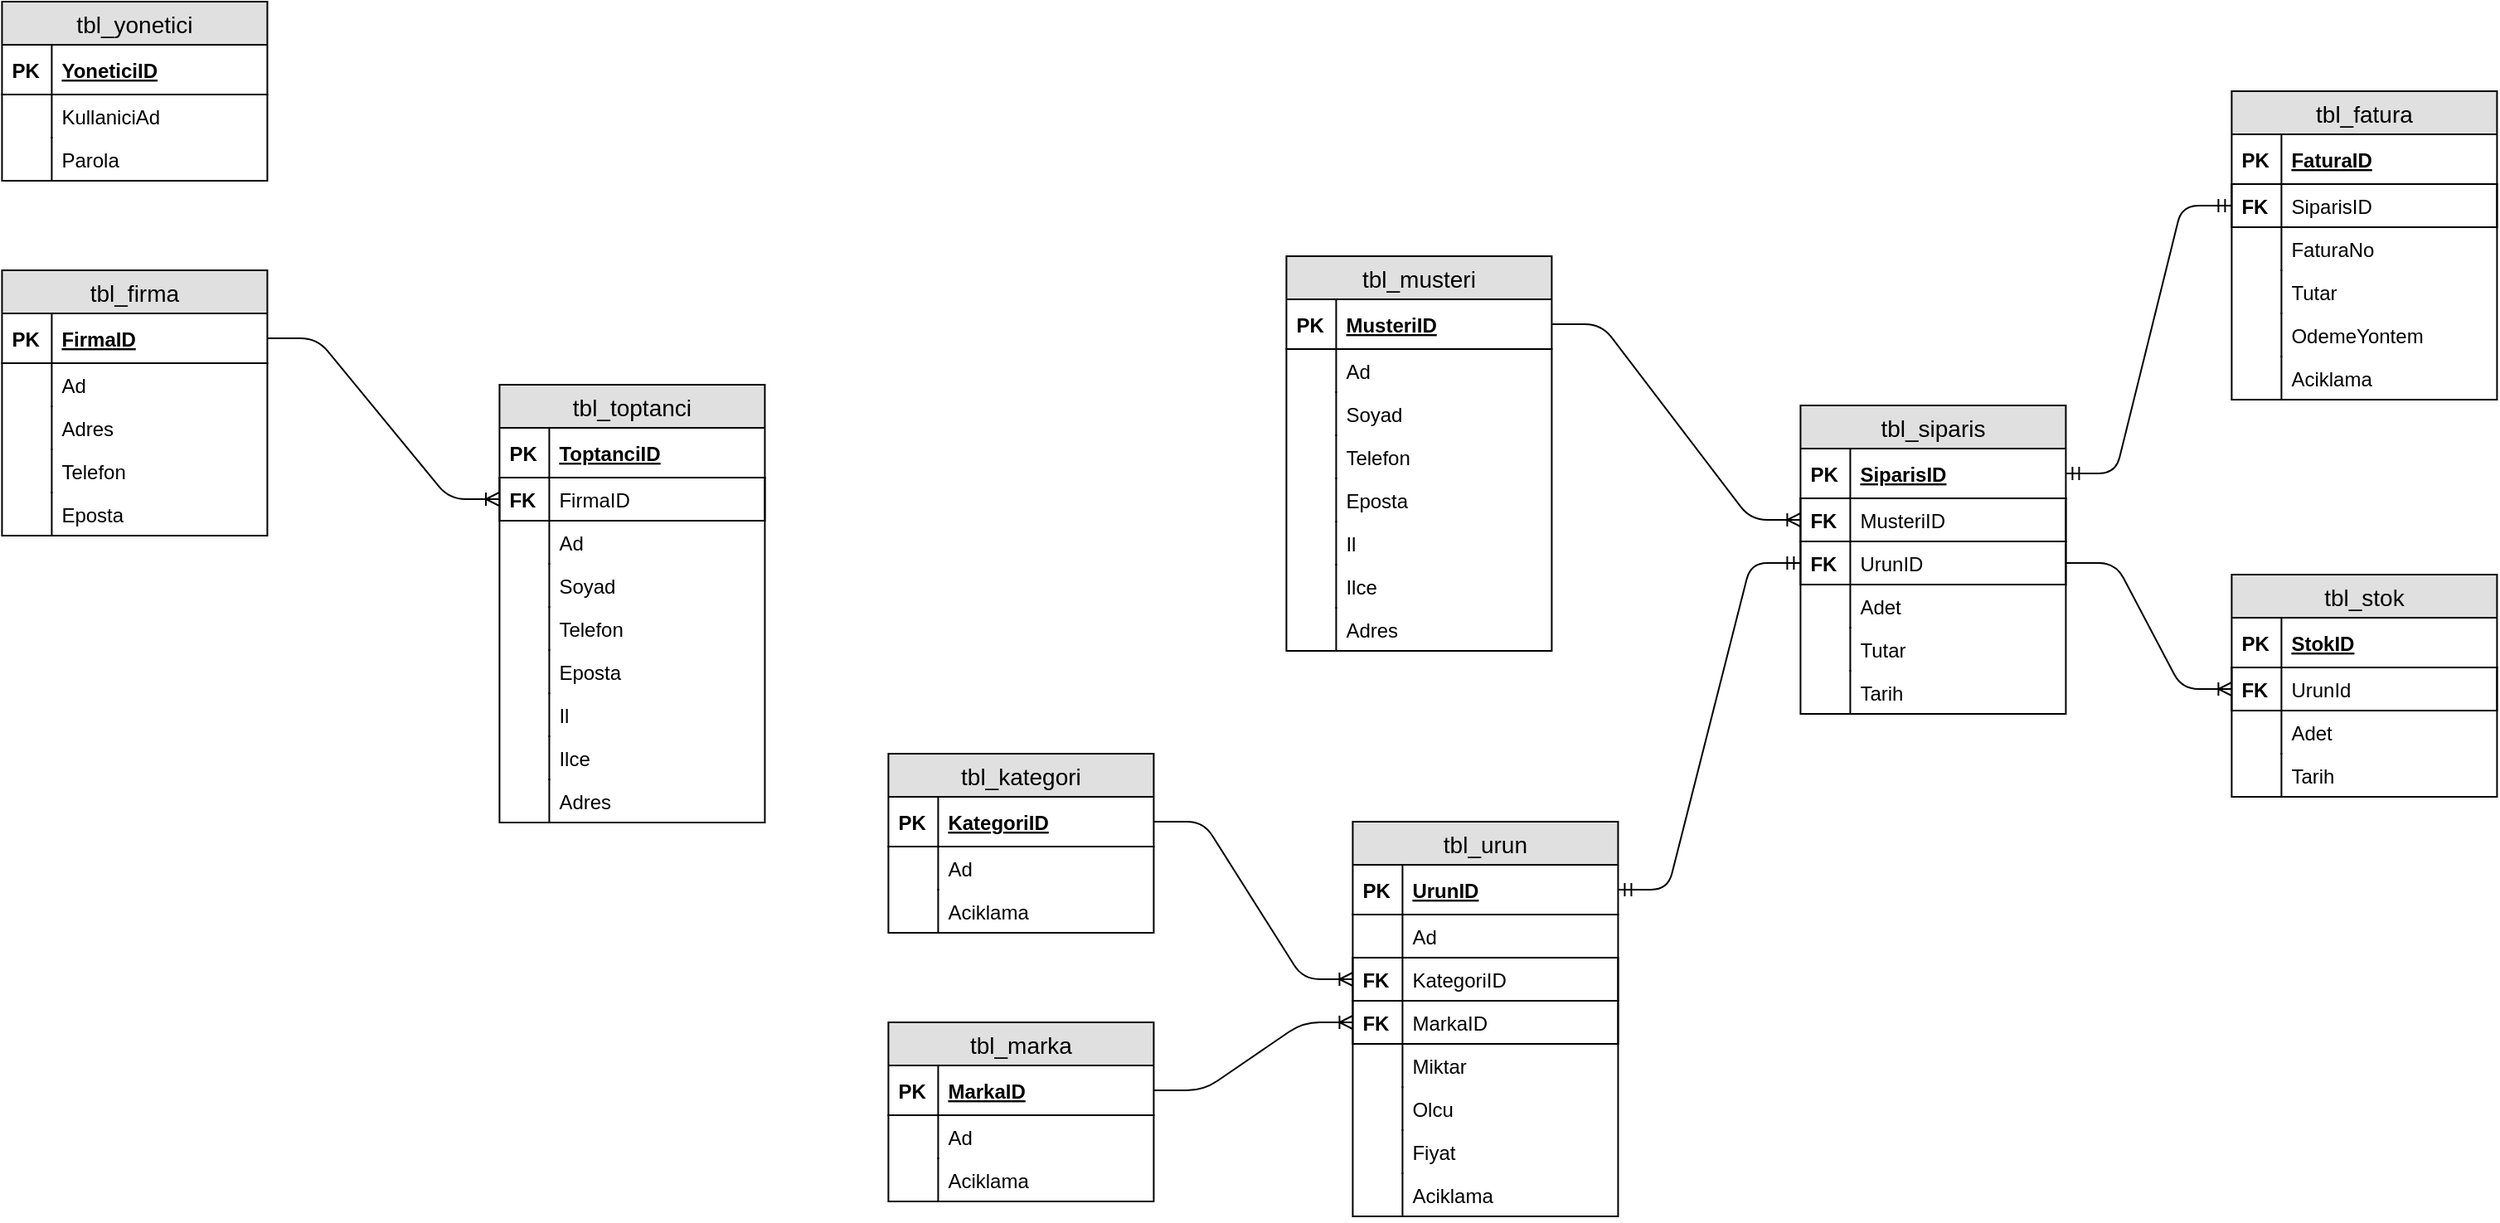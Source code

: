 <mxfile pages="1" version="11.2.4" type="device"><diagram id="yjNetifqZTutCiWHrLlU" name="Page-1"><mxGraphModel dx="2031" dy="1941" grid="1" gridSize="10" guides="1" tooltips="1" connect="1" arrows="1" fold="1" page="1" pageScale="1" pageWidth="1600" pageHeight="900" math="0" shadow="0"><root><mxCell id="0"/><mxCell id="1" parent="0"/><mxCell id="q4NAZvKErTZX6pscVXMX-1" value="tbl_yonetici" style="swimlane;fontStyle=0;childLayout=stackLayout;horizontal=1;startSize=26;fillColor=#e0e0e0;horizontalStack=0;resizeParent=1;resizeParentMax=0;resizeLast=0;collapsible=1;marginBottom=0;swimlaneFillColor=#ffffff;align=center;fontSize=14;" parent="1" vertex="1"><mxGeometry x="40.21" y="-874" width="160" height="108" as="geometry"/></mxCell><mxCell id="q4NAZvKErTZX6pscVXMX-2" value="YoneticiID" style="shape=partialRectangle;top=0;left=0;right=0;bottom=1;align=left;verticalAlign=middle;fillColor=none;spacingLeft=34;spacingRight=4;overflow=hidden;rotatable=0;points=[[0,0.5],[1,0.5]];portConstraint=eastwest;dropTarget=0;fontStyle=5;fontSize=12;" parent="q4NAZvKErTZX6pscVXMX-1" vertex="1"><mxGeometry y="26" width="160" height="30" as="geometry"/></mxCell><mxCell id="q4NAZvKErTZX6pscVXMX-3" value="PK" style="shape=partialRectangle;top=0;left=0;bottom=0;fillColor=none;align=left;verticalAlign=middle;spacingLeft=4;spacingRight=4;overflow=hidden;rotatable=0;points=[];portConstraint=eastwest;part=1;fontSize=12;fontStyle=1" parent="q4NAZvKErTZX6pscVXMX-2" vertex="1" connectable="0"><mxGeometry width="30" height="30" as="geometry"/></mxCell><mxCell id="q4NAZvKErTZX6pscVXMX-6" value="KullaniciAd" style="shape=partialRectangle;top=0;left=0;right=0;bottom=0;align=left;verticalAlign=top;fillColor=none;spacingLeft=34;spacingRight=4;overflow=hidden;rotatable=0;points=[[0,0.5],[1,0.5]];portConstraint=eastwest;dropTarget=0;fontSize=12;" parent="q4NAZvKErTZX6pscVXMX-1" vertex="1"><mxGeometry y="56" width="160" height="26" as="geometry"/></mxCell><mxCell id="q4NAZvKErTZX6pscVXMX-7" value="" style="shape=partialRectangle;top=0;left=0;bottom=0;fillColor=none;align=left;verticalAlign=top;spacingLeft=4;spacingRight=4;overflow=hidden;rotatable=0;points=[];portConstraint=eastwest;part=1;fontSize=12;" parent="q4NAZvKErTZX6pscVXMX-6" vertex="1" connectable="0"><mxGeometry width="30" height="26" as="geometry"/></mxCell><mxCell id="q4NAZvKErTZX6pscVXMX-116" value="Parola" style="shape=partialRectangle;top=0;left=0;right=0;bottom=0;align=left;verticalAlign=top;fillColor=none;spacingLeft=34;spacingRight=4;overflow=hidden;rotatable=0;points=[[0,0.5],[1,0.5]];portConstraint=eastwest;dropTarget=0;fontSize=12;" parent="q4NAZvKErTZX6pscVXMX-1" vertex="1"><mxGeometry y="82" width="160" height="26" as="geometry"/></mxCell><mxCell id="q4NAZvKErTZX6pscVXMX-117" value="" style="shape=partialRectangle;top=0;left=0;bottom=0;fillColor=none;align=left;verticalAlign=top;spacingLeft=4;spacingRight=4;overflow=hidden;rotatable=0;points=[];portConstraint=eastwest;part=1;fontSize=12;" parent="q4NAZvKErTZX6pscVXMX-116" vertex="1" connectable="0"><mxGeometry width="30" height="26" as="geometry"/></mxCell><mxCell id="q4NAZvKErTZX6pscVXMX-25" value="tbl_fatura" style="swimlane;fontStyle=0;childLayout=stackLayout;horizontal=1;startSize=26;fillColor=#e0e0e0;horizontalStack=0;resizeParent=1;resizeParentMax=0;resizeLast=0;collapsible=1;marginBottom=0;swimlaneFillColor=#ffffff;align=center;fontSize=14;" parent="1" vertex="1"><mxGeometry x="1384.71" y="-820" width="160" height="186" as="geometry"/></mxCell><mxCell id="q4NAZvKErTZX6pscVXMX-26" value="FaturaID" style="shape=partialRectangle;top=0;left=0;right=0;bottom=1;align=left;verticalAlign=middle;fillColor=none;spacingLeft=34;spacingRight=4;overflow=hidden;rotatable=0;points=[[0,0.5],[1,0.5]];portConstraint=eastwest;dropTarget=0;fontStyle=5;fontSize=12;" parent="q4NAZvKErTZX6pscVXMX-25" vertex="1"><mxGeometry y="26" width="160" height="30" as="geometry"/></mxCell><mxCell id="q4NAZvKErTZX6pscVXMX-27" value="PK" style="shape=partialRectangle;top=0;left=0;bottom=0;fillColor=none;align=left;verticalAlign=middle;spacingLeft=4;spacingRight=4;overflow=hidden;rotatable=0;points=[];portConstraint=eastwest;part=1;fontSize=12;fontStyle=1" parent="q4NAZvKErTZX6pscVXMX-26" vertex="1" connectable="0"><mxGeometry width="30" height="30" as="geometry"/></mxCell><mxCell id="q4NAZvKErTZX6pscVXMX-121" value="SiparisID" style="shape=partialRectangle;top=1;left=1;right=1;bottom=1;align=left;verticalAlign=top;fillColor=none;spacingLeft=34;spacingRight=4;overflow=hidden;rotatable=0;points=[[0,0.5],[1,0.5]];portConstraint=eastwest;dropTarget=0;fontSize=12;" parent="q4NAZvKErTZX6pscVXMX-25" vertex="1"><mxGeometry y="56" width="160" height="26" as="geometry"/></mxCell><mxCell id="q4NAZvKErTZX6pscVXMX-122" value="FK" style="shape=partialRectangle;top=0;left=0;bottom=0;fillColor=none;align=left;verticalAlign=top;spacingLeft=4;spacingRight=4;overflow=hidden;rotatable=0;points=[];portConstraint=eastwest;part=1;fontSize=12;fontStyle=1" parent="q4NAZvKErTZX6pscVXMX-121" vertex="1" connectable="0"><mxGeometry width="30" height="26" as="geometry"/></mxCell><mxCell id="q4NAZvKErTZX6pscVXMX-233" value="FaturaNo" style="shape=partialRectangle;top=0;left=0;right=0;bottom=0;align=left;verticalAlign=top;fillColor=none;spacingLeft=34;spacingRight=4;overflow=hidden;rotatable=0;points=[[0,0.5],[1,0.5]];portConstraint=eastwest;dropTarget=0;fontSize=12;" parent="q4NAZvKErTZX6pscVXMX-25" vertex="1"><mxGeometry y="82" width="160" height="26" as="geometry"/></mxCell><mxCell id="q4NAZvKErTZX6pscVXMX-234" value="" style="shape=partialRectangle;top=0;left=0;bottom=0;fillColor=none;align=left;verticalAlign=top;spacingLeft=4;spacingRight=4;overflow=hidden;rotatable=0;points=[];portConstraint=eastwest;part=1;fontSize=12;" parent="q4NAZvKErTZX6pscVXMX-233" vertex="1" connectable="0"><mxGeometry width="30" height="26" as="geometry"/></mxCell><mxCell id="q4NAZvKErTZX6pscVXMX-123" value="Tutar" style="shape=partialRectangle;top=0;left=0;right=0;bottom=0;align=left;verticalAlign=top;fillColor=none;spacingLeft=34;spacingRight=4;overflow=hidden;rotatable=0;points=[[0,0.5],[1,0.5]];portConstraint=eastwest;dropTarget=0;fontSize=12;" parent="q4NAZvKErTZX6pscVXMX-25" vertex="1"><mxGeometry y="108" width="160" height="26" as="geometry"/></mxCell><mxCell id="q4NAZvKErTZX6pscVXMX-124" value="" style="shape=partialRectangle;top=0;left=0;bottom=0;fillColor=none;align=left;verticalAlign=top;spacingLeft=4;spacingRight=4;overflow=hidden;rotatable=0;points=[];portConstraint=eastwest;part=1;fontSize=12;" parent="q4NAZvKErTZX6pscVXMX-123" vertex="1" connectable="0"><mxGeometry width="30" height="26" as="geometry"/></mxCell><mxCell id="q4NAZvKErTZX6pscVXMX-125" value="OdemeYontem" style="shape=partialRectangle;top=0;left=0;right=0;bottom=0;align=left;verticalAlign=top;fillColor=none;spacingLeft=34;spacingRight=4;overflow=hidden;rotatable=0;points=[[0,0.5],[1,0.5]];portConstraint=eastwest;dropTarget=0;fontSize=12;" parent="q4NAZvKErTZX6pscVXMX-25" vertex="1"><mxGeometry y="134" width="160" height="26" as="geometry"/></mxCell><mxCell id="q4NAZvKErTZX6pscVXMX-126" value="" style="shape=partialRectangle;top=0;left=0;bottom=0;fillColor=none;align=left;verticalAlign=top;spacingLeft=4;spacingRight=4;overflow=hidden;rotatable=0;points=[];portConstraint=eastwest;part=1;fontSize=12;" parent="q4NAZvKErTZX6pscVXMX-125" vertex="1" connectable="0"><mxGeometry width="30" height="26" as="geometry"/></mxCell><mxCell id="q4NAZvKErTZX6pscVXMX-235" value="Aciklama" style="shape=partialRectangle;top=0;left=0;right=0;bottom=0;align=left;verticalAlign=top;fillColor=none;spacingLeft=34;spacingRight=4;overflow=hidden;rotatable=0;points=[[0,0.5],[1,0.5]];portConstraint=eastwest;dropTarget=0;fontSize=12;" parent="q4NAZvKErTZX6pscVXMX-25" vertex="1"><mxGeometry y="160" width="160" height="26" as="geometry"/></mxCell><mxCell id="q4NAZvKErTZX6pscVXMX-236" value="" style="shape=partialRectangle;top=0;left=0;bottom=0;fillColor=none;align=left;verticalAlign=top;spacingLeft=4;spacingRight=4;overflow=hidden;rotatable=0;points=[];portConstraint=eastwest;part=1;fontSize=12;" parent="q4NAZvKErTZX6pscVXMX-235" vertex="1" connectable="0"><mxGeometry width="30" height="26" as="geometry"/></mxCell><mxCell id="q4NAZvKErTZX6pscVXMX-38" value="tbl_toptanci" style="swimlane;fontStyle=0;childLayout=stackLayout;horizontal=1;startSize=26;fillColor=#e0e0e0;horizontalStack=0;resizeParent=1;resizeParentMax=0;resizeLast=0;collapsible=1;marginBottom=0;swimlaneFillColor=#ffffff;align=center;fontSize=14;" parent="1" vertex="1"><mxGeometry x="340.21" y="-643" width="160" height="264" as="geometry"/></mxCell><mxCell id="q4NAZvKErTZX6pscVXMX-39" value="ToptanciID" style="shape=partialRectangle;top=0;left=0;right=0;bottom=1;align=left;verticalAlign=middle;fillColor=none;spacingLeft=34;spacingRight=4;overflow=hidden;rotatable=0;points=[[0,0.5],[1,0.5]];portConstraint=eastwest;dropTarget=0;fontStyle=5;fontSize=12;" parent="q4NAZvKErTZX6pscVXMX-38" vertex="1"><mxGeometry y="26" width="160" height="30" as="geometry"/></mxCell><mxCell id="q4NAZvKErTZX6pscVXMX-40" value="PK" style="shape=partialRectangle;top=0;left=0;bottom=0;fillColor=none;align=left;verticalAlign=middle;spacingLeft=4;spacingRight=4;overflow=hidden;rotatable=0;points=[];portConstraint=eastwest;part=1;fontSize=12;fontStyle=1" parent="q4NAZvKErTZX6pscVXMX-39" vertex="1" connectable="0"><mxGeometry width="30" height="30" as="geometry"/></mxCell><mxCell id="Jx4AXymANdMl29r98Zfy-1" value="FirmaID" style="shape=partialRectangle;top=1;left=1;right=1;bottom=1;align=left;verticalAlign=top;fillColor=none;spacingLeft=34;spacingRight=4;overflow=hidden;rotatable=0;points=[[0,0.5],[1,0.5]];portConstraint=eastwest;dropTarget=0;fontSize=12;" vertex="1" parent="q4NAZvKErTZX6pscVXMX-38"><mxGeometry y="56" width="160" height="26" as="geometry"/></mxCell><mxCell id="Jx4AXymANdMl29r98Zfy-2" value="FK" style="shape=partialRectangle;top=0;left=0;bottom=0;fillColor=none;align=left;verticalAlign=top;spacingLeft=4;spacingRight=4;overflow=hidden;rotatable=0;points=[];portConstraint=eastwest;part=1;fontSize=12;fontStyle=1" vertex="1" connectable="0" parent="Jx4AXymANdMl29r98Zfy-1"><mxGeometry width="30" height="26" as="geometry"/></mxCell><mxCell id="q4NAZvKErTZX6pscVXMX-41" value="Ad" style="shape=partialRectangle;top=0;left=0;right=0;bottom=0;align=left;verticalAlign=top;fillColor=none;spacingLeft=34;spacingRight=4;overflow=hidden;rotatable=0;points=[[0,0.5],[1,0.5]];portConstraint=eastwest;dropTarget=0;fontSize=12;" parent="q4NAZvKErTZX6pscVXMX-38" vertex="1"><mxGeometry y="82" width="160" height="26" as="geometry"/></mxCell><mxCell id="q4NAZvKErTZX6pscVXMX-42" value="" style="shape=partialRectangle;top=0;left=0;bottom=0;fillColor=none;align=left;verticalAlign=top;spacingLeft=4;spacingRight=4;overflow=hidden;rotatable=0;points=[];portConstraint=eastwest;part=1;fontSize=12;" parent="q4NAZvKErTZX6pscVXMX-41" vertex="1" connectable="0"><mxGeometry width="30" height="26" as="geometry"/></mxCell><mxCell id="q4NAZvKErTZX6pscVXMX-189" value="Soyad" style="shape=partialRectangle;top=0;left=0;right=0;bottom=0;align=left;verticalAlign=top;fillColor=none;spacingLeft=34;spacingRight=4;overflow=hidden;rotatable=0;points=[[0,0.5],[1,0.5]];portConstraint=eastwest;dropTarget=0;fontSize=12;" parent="q4NAZvKErTZX6pscVXMX-38" vertex="1"><mxGeometry y="108" width="160" height="26" as="geometry"/></mxCell><mxCell id="q4NAZvKErTZX6pscVXMX-190" value="" style="shape=partialRectangle;top=0;left=0;bottom=0;fillColor=none;align=left;verticalAlign=top;spacingLeft=4;spacingRight=4;overflow=hidden;rotatable=0;points=[];portConstraint=eastwest;part=1;fontSize=12;" parent="q4NAZvKErTZX6pscVXMX-189" vertex="1" connectable="0"><mxGeometry width="30" height="26" as="geometry"/></mxCell><mxCell id="q4NAZvKErTZX6pscVXMX-209" value="Telefon" style="shape=partialRectangle;top=0;left=0;right=0;bottom=0;align=left;verticalAlign=top;fillColor=none;spacingLeft=34;spacingRight=4;overflow=hidden;rotatable=0;points=[[0,0.5],[1,0.5]];portConstraint=eastwest;dropTarget=0;fontSize=12;" parent="q4NAZvKErTZX6pscVXMX-38" vertex="1"><mxGeometry y="134" width="160" height="26" as="geometry"/></mxCell><mxCell id="q4NAZvKErTZX6pscVXMX-210" value="" style="shape=partialRectangle;top=0;left=0;bottom=0;fillColor=none;align=left;verticalAlign=top;spacingLeft=4;spacingRight=4;overflow=hidden;rotatable=0;points=[];portConstraint=eastwest;part=1;fontSize=12;" parent="q4NAZvKErTZX6pscVXMX-209" vertex="1" connectable="0"><mxGeometry width="30" height="26" as="geometry"/></mxCell><mxCell id="q4NAZvKErTZX6pscVXMX-211" value="Eposta" style="shape=partialRectangle;top=0;left=0;right=0;bottom=0;align=left;verticalAlign=top;fillColor=none;spacingLeft=34;spacingRight=4;overflow=hidden;rotatable=0;points=[[0,0.5],[1,0.5]];portConstraint=eastwest;dropTarget=0;fontSize=12;" parent="q4NAZvKErTZX6pscVXMX-38" vertex="1"><mxGeometry y="160" width="160" height="26" as="geometry"/></mxCell><mxCell id="q4NAZvKErTZX6pscVXMX-212" value="" style="shape=partialRectangle;top=0;left=0;bottom=0;fillColor=none;align=left;verticalAlign=top;spacingLeft=4;spacingRight=4;overflow=hidden;rotatable=0;points=[];portConstraint=eastwest;part=1;fontSize=12;" parent="q4NAZvKErTZX6pscVXMX-211" vertex="1" connectable="0"><mxGeometry width="30" height="26" as="geometry"/></mxCell><mxCell id="q4NAZvKErTZX6pscVXMX-213" value="Il" style="shape=partialRectangle;top=0;left=0;right=0;bottom=0;align=left;verticalAlign=top;fillColor=none;spacingLeft=34;spacingRight=4;overflow=hidden;rotatable=0;points=[[0,0.5],[1,0.5]];portConstraint=eastwest;dropTarget=0;fontSize=12;" parent="q4NAZvKErTZX6pscVXMX-38" vertex="1"><mxGeometry y="186" width="160" height="26" as="geometry"/></mxCell><mxCell id="q4NAZvKErTZX6pscVXMX-214" value="" style="shape=partialRectangle;top=0;left=0;bottom=0;fillColor=none;align=left;verticalAlign=top;spacingLeft=4;spacingRight=4;overflow=hidden;rotatable=0;points=[];portConstraint=eastwest;part=1;fontSize=12;" parent="q4NAZvKErTZX6pscVXMX-213" vertex="1" connectable="0"><mxGeometry width="30" height="26" as="geometry"/></mxCell><mxCell id="q4NAZvKErTZX6pscVXMX-215" value="Ilce" style="shape=partialRectangle;top=0;left=0;right=0;bottom=0;align=left;verticalAlign=top;fillColor=none;spacingLeft=34;spacingRight=4;overflow=hidden;rotatable=0;points=[[0,0.5],[1,0.5]];portConstraint=eastwest;dropTarget=0;fontSize=12;" parent="q4NAZvKErTZX6pscVXMX-38" vertex="1"><mxGeometry y="212" width="160" height="26" as="geometry"/></mxCell><mxCell id="q4NAZvKErTZX6pscVXMX-216" value="" style="shape=partialRectangle;top=0;left=0;bottom=0;fillColor=none;align=left;verticalAlign=top;spacingLeft=4;spacingRight=4;overflow=hidden;rotatable=0;points=[];portConstraint=eastwest;part=1;fontSize=12;" parent="q4NAZvKErTZX6pscVXMX-215" vertex="1" connectable="0"><mxGeometry width="30" height="26" as="geometry"/></mxCell><mxCell id="q4NAZvKErTZX6pscVXMX-217" value="Adres" style="shape=partialRectangle;top=0;left=0;right=0;bottom=0;align=left;verticalAlign=top;fillColor=none;spacingLeft=34;spacingRight=4;overflow=hidden;rotatable=0;points=[[0,0.5],[1,0.5]];portConstraint=eastwest;dropTarget=0;fontSize=12;" parent="q4NAZvKErTZX6pscVXMX-38" vertex="1"><mxGeometry y="238" width="160" height="26" as="geometry"/></mxCell><mxCell id="q4NAZvKErTZX6pscVXMX-218" value="" style="shape=partialRectangle;top=0;left=0;bottom=0;fillColor=none;align=left;verticalAlign=top;spacingLeft=4;spacingRight=4;overflow=hidden;rotatable=0;points=[];portConstraint=eastwest;part=1;fontSize=12;" parent="q4NAZvKErTZX6pscVXMX-217" vertex="1" connectable="0"><mxGeometry width="30" height="26" as="geometry"/></mxCell><mxCell id="q4NAZvKErTZX6pscVXMX-51" value="tbl_firma" style="swimlane;fontStyle=0;childLayout=stackLayout;horizontal=1;startSize=26;fillColor=#e0e0e0;horizontalStack=0;resizeParent=1;resizeParentMax=0;resizeLast=0;collapsible=1;marginBottom=0;swimlaneFillColor=#ffffff;align=center;fontSize=14;" parent="1" vertex="1"><mxGeometry x="40.21" y="-712" width="160" height="160" as="geometry"/></mxCell><mxCell id="q4NAZvKErTZX6pscVXMX-52" value="FirmaID" style="shape=partialRectangle;top=0;left=0;right=0;bottom=1;align=left;verticalAlign=middle;fillColor=none;spacingLeft=34;spacingRight=4;overflow=hidden;rotatable=0;points=[[0,0.5],[1,0.5]];portConstraint=eastwest;dropTarget=0;fontStyle=5;fontSize=12;" parent="q4NAZvKErTZX6pscVXMX-51" vertex="1"><mxGeometry y="26" width="160" height="30" as="geometry"/></mxCell><mxCell id="q4NAZvKErTZX6pscVXMX-53" value="PK" style="shape=partialRectangle;top=0;left=0;bottom=0;fillColor=none;align=left;verticalAlign=middle;spacingLeft=4;spacingRight=4;overflow=hidden;rotatable=0;points=[];portConstraint=eastwest;part=1;fontSize=12;fontStyle=1" parent="q4NAZvKErTZX6pscVXMX-52" vertex="1" connectable="0"><mxGeometry width="30" height="30" as="geometry"/></mxCell><mxCell id="q4NAZvKErTZX6pscVXMX-54" value="Ad" style="shape=partialRectangle;top=0;left=0;right=0;bottom=0;align=left;verticalAlign=top;fillColor=none;spacingLeft=34;spacingRight=4;overflow=hidden;rotatable=0;points=[[0,0.5],[1,0.5]];portConstraint=eastwest;dropTarget=0;fontSize=12;" parent="q4NAZvKErTZX6pscVXMX-51" vertex="1"><mxGeometry y="56" width="160" height="26" as="geometry"/></mxCell><mxCell id="q4NAZvKErTZX6pscVXMX-55" value="" style="shape=partialRectangle;top=0;left=0;bottom=0;fillColor=none;align=left;verticalAlign=top;spacingLeft=4;spacingRight=4;overflow=hidden;rotatable=0;points=[];portConstraint=eastwest;part=1;fontSize=12;" parent="q4NAZvKErTZX6pscVXMX-54" vertex="1" connectable="0"><mxGeometry width="30" height="26" as="geometry"/></mxCell><mxCell id="q4NAZvKErTZX6pscVXMX-89" value="Adres" style="shape=partialRectangle;top=0;left=0;right=0;bottom=0;align=left;verticalAlign=top;fillColor=none;spacingLeft=34;spacingRight=4;overflow=hidden;rotatable=0;points=[[0,0.5],[1,0.5]];portConstraint=eastwest;dropTarget=0;fontSize=12;" parent="q4NAZvKErTZX6pscVXMX-51" vertex="1"><mxGeometry y="82" width="160" height="26" as="geometry"/></mxCell><mxCell id="q4NAZvKErTZX6pscVXMX-90" value="" style="shape=partialRectangle;top=0;left=0;bottom=0;fillColor=none;align=left;verticalAlign=top;spacingLeft=4;spacingRight=4;overflow=hidden;rotatable=0;points=[];portConstraint=eastwest;part=1;fontSize=12;" parent="q4NAZvKErTZX6pscVXMX-89" vertex="1" connectable="0"><mxGeometry width="30" height="26" as="geometry"/></mxCell><mxCell id="q4NAZvKErTZX6pscVXMX-91" value="Telefon" style="shape=partialRectangle;top=0;left=0;right=0;bottom=0;align=left;verticalAlign=top;fillColor=none;spacingLeft=34;spacingRight=4;overflow=hidden;rotatable=0;points=[[0,0.5],[1,0.5]];portConstraint=eastwest;dropTarget=0;fontSize=12;" parent="q4NAZvKErTZX6pscVXMX-51" vertex="1"><mxGeometry y="108" width="160" height="26" as="geometry"/></mxCell><mxCell id="q4NAZvKErTZX6pscVXMX-92" value="" style="shape=partialRectangle;top=0;left=0;bottom=0;fillColor=none;align=left;verticalAlign=top;spacingLeft=4;spacingRight=4;overflow=hidden;rotatable=0;points=[];portConstraint=eastwest;part=1;fontSize=12;" parent="q4NAZvKErTZX6pscVXMX-91" vertex="1" connectable="0"><mxGeometry width="30" height="26" as="geometry"/></mxCell><mxCell id="q4NAZvKErTZX6pscVXMX-93" value="Eposta" style="shape=partialRectangle;top=0;left=0;right=0;bottom=0;align=left;verticalAlign=top;fillColor=none;spacingLeft=34;spacingRight=4;overflow=hidden;rotatable=0;points=[[0,0.5],[1,0.5]];portConstraint=eastwest;dropTarget=0;fontSize=12;" parent="q4NAZvKErTZX6pscVXMX-51" vertex="1"><mxGeometry y="134" width="160" height="26" as="geometry"/></mxCell><mxCell id="q4NAZvKErTZX6pscVXMX-94" value="" style="shape=partialRectangle;top=0;left=0;bottom=0;fillColor=none;align=left;verticalAlign=top;spacingLeft=4;spacingRight=4;overflow=hidden;rotatable=0;points=[];portConstraint=eastwest;part=1;fontSize=12;" parent="q4NAZvKErTZX6pscVXMX-93" vertex="1" connectable="0"><mxGeometry width="30" height="26" as="geometry"/></mxCell><mxCell id="q4NAZvKErTZX6pscVXMX-64" value="tbl_siparis" style="swimlane;fontStyle=0;childLayout=stackLayout;horizontal=1;startSize=26;fillColor=#e0e0e0;horizontalStack=0;resizeParent=1;resizeParentMax=0;resizeLast=0;collapsible=1;marginBottom=0;swimlaneFillColor=#ffffff;align=center;fontSize=14;" parent="1" vertex="1"><mxGeometry x="1124.71" y="-630.5" width="160" height="186" as="geometry"/></mxCell><mxCell id="q4NAZvKErTZX6pscVXMX-65" value="SiparisID" style="shape=partialRectangle;top=0;left=0;right=0;bottom=1;align=left;verticalAlign=middle;fillColor=none;spacingLeft=34;spacingRight=4;overflow=hidden;rotatable=0;points=[[0,0.5],[1,0.5]];portConstraint=eastwest;dropTarget=0;fontStyle=5;fontSize=12;" parent="q4NAZvKErTZX6pscVXMX-64" vertex="1"><mxGeometry y="26" width="160" height="30" as="geometry"/></mxCell><mxCell id="q4NAZvKErTZX6pscVXMX-66" value="PK" style="shape=partialRectangle;top=0;left=0;bottom=0;fillColor=none;align=left;verticalAlign=middle;spacingLeft=4;spacingRight=4;overflow=hidden;rotatable=0;points=[];portConstraint=eastwest;part=1;fontSize=12;fontStyle=1" parent="q4NAZvKErTZX6pscVXMX-65" vertex="1" connectable="0"><mxGeometry width="30" height="30" as="geometry"/></mxCell><mxCell id="q4NAZvKErTZX6pscVXMX-67" value="MusteriID" style="shape=partialRectangle;top=1;left=1;right=1;bottom=1;align=left;verticalAlign=top;fillColor=none;spacingLeft=34;spacingRight=4;overflow=hidden;rotatable=0;points=[[0,0.5],[1,0.5]];portConstraint=eastwest;dropTarget=0;fontSize=12;" parent="q4NAZvKErTZX6pscVXMX-64" vertex="1"><mxGeometry y="56" width="160" height="26" as="geometry"/></mxCell><mxCell id="q4NAZvKErTZX6pscVXMX-68" value="FK" style="shape=partialRectangle;top=0;left=0;bottom=0;fillColor=none;align=left;verticalAlign=top;spacingLeft=4;spacingRight=4;overflow=hidden;rotatable=0;points=[];portConstraint=eastwest;part=1;fontSize=12;fontStyle=1" parent="q4NAZvKErTZX6pscVXMX-67" vertex="1" connectable="0"><mxGeometry width="30" height="26" as="geometry"/></mxCell><mxCell id="q4NAZvKErTZX6pscVXMX-177" value="UrunID" style="shape=partialRectangle;top=1;left=1;right=1;bottom=1;align=left;verticalAlign=top;fillColor=none;spacingLeft=34;spacingRight=4;overflow=hidden;rotatable=0;points=[[0,0.5],[1,0.5]];portConstraint=eastwest;dropTarget=0;fontSize=12;" parent="q4NAZvKErTZX6pscVXMX-64" vertex="1"><mxGeometry y="82" width="160" height="26" as="geometry"/></mxCell><mxCell id="q4NAZvKErTZX6pscVXMX-178" value="FK" style="shape=partialRectangle;top=0;left=0;bottom=0;fillColor=none;align=left;verticalAlign=top;spacingLeft=4;spacingRight=4;overflow=hidden;rotatable=0;points=[];portConstraint=eastwest;part=1;fontSize=12;fontStyle=1" parent="q4NAZvKErTZX6pscVXMX-177" vertex="1" connectable="0"><mxGeometry width="30" height="26" as="geometry"/></mxCell><mxCell id="q4NAZvKErTZX6pscVXMX-179" value="Adet" style="shape=partialRectangle;top=0;left=0;right=0;bottom=0;align=left;verticalAlign=top;fillColor=none;spacingLeft=34;spacingRight=4;overflow=hidden;rotatable=0;points=[[0,0.5],[1,0.5]];portConstraint=eastwest;dropTarget=0;fontSize=12;" parent="q4NAZvKErTZX6pscVXMX-64" vertex="1"><mxGeometry y="108" width="160" height="26" as="geometry"/></mxCell><mxCell id="q4NAZvKErTZX6pscVXMX-180" value="" style="shape=partialRectangle;top=0;left=0;bottom=0;fillColor=none;align=left;verticalAlign=top;spacingLeft=4;spacingRight=4;overflow=hidden;rotatable=0;points=[];portConstraint=eastwest;part=1;fontSize=12;" parent="q4NAZvKErTZX6pscVXMX-179" vertex="1" connectable="0"><mxGeometry width="30" height="26" as="geometry"/></mxCell><mxCell id="q4NAZvKErTZX6pscVXMX-225" value="Tutar" style="shape=partialRectangle;top=0;left=0;right=0;bottom=0;align=left;verticalAlign=top;fillColor=none;spacingLeft=34;spacingRight=4;overflow=hidden;rotatable=0;points=[[0,0.5],[1,0.5]];portConstraint=eastwest;dropTarget=0;fontSize=12;" parent="q4NAZvKErTZX6pscVXMX-64" vertex="1"><mxGeometry y="134" width="160" height="26" as="geometry"/></mxCell><mxCell id="q4NAZvKErTZX6pscVXMX-226" value="" style="shape=partialRectangle;top=0;left=0;bottom=0;fillColor=none;align=left;verticalAlign=top;spacingLeft=4;spacingRight=4;overflow=hidden;rotatable=0;points=[];portConstraint=eastwest;part=1;fontSize=12;" parent="q4NAZvKErTZX6pscVXMX-225" vertex="1" connectable="0"><mxGeometry width="30" height="26" as="geometry"/></mxCell><mxCell id="q4NAZvKErTZX6pscVXMX-181" value="Tarih" style="shape=partialRectangle;top=0;left=0;right=0;bottom=0;align=left;verticalAlign=top;fillColor=none;spacingLeft=34;spacingRight=4;overflow=hidden;rotatable=0;points=[[0,0.5],[1,0.5]];portConstraint=eastwest;dropTarget=0;fontSize=12;" parent="q4NAZvKErTZX6pscVXMX-64" vertex="1"><mxGeometry y="160" width="160" height="26" as="geometry"/></mxCell><mxCell id="q4NAZvKErTZX6pscVXMX-182" value="" style="shape=partialRectangle;top=0;left=0;bottom=0;fillColor=none;align=left;verticalAlign=top;spacingLeft=4;spacingRight=4;overflow=hidden;rotatable=0;points=[];portConstraint=eastwest;part=1;fontSize=12;" parent="q4NAZvKErTZX6pscVXMX-181" vertex="1" connectable="0"><mxGeometry width="30" height="26" as="geometry"/></mxCell><mxCell id="q4NAZvKErTZX6pscVXMX-69" value="tbl_stok" style="swimlane;fontStyle=0;childLayout=stackLayout;horizontal=1;startSize=26;fillColor=#e0e0e0;horizontalStack=0;resizeParent=1;resizeParentMax=0;resizeLast=0;collapsible=1;marginBottom=0;swimlaneFillColor=#ffffff;align=center;fontSize=14;" parent="1" vertex="1"><mxGeometry x="1384.71" y="-528.5" width="160" height="134" as="geometry"/></mxCell><mxCell id="q4NAZvKErTZX6pscVXMX-70" value="StokID" style="shape=partialRectangle;top=0;left=0;right=0;bottom=1;align=left;verticalAlign=middle;fillColor=none;spacingLeft=34;spacingRight=4;overflow=hidden;rotatable=0;points=[[0,0.5],[1,0.5]];portConstraint=eastwest;dropTarget=0;fontStyle=5;fontSize=12;" parent="q4NAZvKErTZX6pscVXMX-69" vertex="1"><mxGeometry y="26" width="160" height="30" as="geometry"/></mxCell><mxCell id="q4NAZvKErTZX6pscVXMX-71" value="PK" style="shape=partialRectangle;top=0;left=0;bottom=0;fillColor=none;align=left;verticalAlign=middle;spacingLeft=4;spacingRight=4;overflow=hidden;rotatable=0;points=[];portConstraint=eastwest;part=1;fontSize=12;fontStyle=1" parent="q4NAZvKErTZX6pscVXMX-70" vertex="1" connectable="0"><mxGeometry width="30" height="30" as="geometry"/></mxCell><mxCell id="q4NAZvKErTZX6pscVXMX-72" value="UrunId" style="shape=partialRectangle;top=1;left=1;right=1;bottom=1;align=left;verticalAlign=top;fillColor=none;spacingLeft=34;spacingRight=4;overflow=hidden;rotatable=0;points=[[0,0.5],[1,0.5]];portConstraint=eastwest;dropTarget=0;fontSize=12;" parent="q4NAZvKErTZX6pscVXMX-69" vertex="1"><mxGeometry y="56" width="160" height="26" as="geometry"/></mxCell><mxCell id="q4NAZvKErTZX6pscVXMX-73" value="FK" style="shape=partialRectangle;top=0;left=0;bottom=0;fillColor=none;align=left;verticalAlign=top;spacingLeft=4;spacingRight=4;overflow=hidden;rotatable=0;points=[];portConstraint=eastwest;part=1;fontSize=12;fontStyle=1" parent="q4NAZvKErTZX6pscVXMX-72" vertex="1" connectable="0"><mxGeometry width="30" height="26" as="geometry"/></mxCell><mxCell id="q4NAZvKErTZX6pscVXMX-119" value="Adet" style="shape=partialRectangle;top=0;left=0;right=0;bottom=0;align=left;verticalAlign=top;fillColor=none;spacingLeft=34;spacingRight=4;overflow=hidden;rotatable=0;points=[[0,0.5],[1,0.5]];portConstraint=eastwest;dropTarget=0;fontSize=12;" parent="q4NAZvKErTZX6pscVXMX-69" vertex="1"><mxGeometry y="82" width="160" height="26" as="geometry"/></mxCell><mxCell id="q4NAZvKErTZX6pscVXMX-120" value="" style="shape=partialRectangle;top=0;left=0;bottom=0;fillColor=none;align=left;verticalAlign=top;spacingLeft=4;spacingRight=4;overflow=hidden;rotatable=0;points=[];portConstraint=eastwest;part=1;fontSize=12;" parent="q4NAZvKErTZX6pscVXMX-119" vertex="1" connectable="0"><mxGeometry width="30" height="26" as="geometry"/></mxCell><mxCell id="q4NAZvKErTZX6pscVXMX-237" value="Tarih" style="shape=partialRectangle;top=0;left=0;right=0;bottom=0;align=left;verticalAlign=top;fillColor=none;spacingLeft=34;spacingRight=4;overflow=hidden;rotatable=0;points=[[0,0.5],[1,0.5]];portConstraint=eastwest;dropTarget=0;fontSize=12;" parent="q4NAZvKErTZX6pscVXMX-69" vertex="1"><mxGeometry y="108" width="160" height="26" as="geometry"/></mxCell><mxCell id="q4NAZvKErTZX6pscVXMX-238" value="" style="shape=partialRectangle;top=0;left=0;bottom=0;fillColor=none;align=left;verticalAlign=top;spacingLeft=4;spacingRight=4;overflow=hidden;rotatable=0;points=[];portConstraint=eastwest;part=1;fontSize=12;" parent="q4NAZvKErTZX6pscVXMX-237" vertex="1" connectable="0"><mxGeometry width="30" height="26" as="geometry"/></mxCell><mxCell id="q4NAZvKErTZX6pscVXMX-74" value="tbl_urun" style="swimlane;fontStyle=0;childLayout=stackLayout;horizontal=1;startSize=26;fillColor=#e0e0e0;horizontalStack=0;resizeParent=1;resizeParentMax=0;resizeLast=0;collapsible=1;marginBottom=0;swimlaneFillColor=#ffffff;align=center;fontSize=14;" parent="1" vertex="1"><mxGeometry x="854.71" y="-379.5" width="160" height="238" as="geometry"/></mxCell><mxCell id="q4NAZvKErTZX6pscVXMX-75" value="UrunID" style="shape=partialRectangle;top=0;left=0;right=0;bottom=1;align=left;verticalAlign=middle;fillColor=none;spacingLeft=34;spacingRight=4;overflow=hidden;rotatable=0;points=[[0,0.5],[1,0.5]];portConstraint=eastwest;dropTarget=0;fontStyle=5;fontSize=12;" parent="q4NAZvKErTZX6pscVXMX-74" vertex="1"><mxGeometry y="26" width="160" height="30" as="geometry"/></mxCell><mxCell id="q4NAZvKErTZX6pscVXMX-76" value="PK" style="shape=partialRectangle;top=0;left=0;bottom=0;fillColor=none;align=left;verticalAlign=middle;spacingLeft=4;spacingRight=4;overflow=hidden;rotatable=0;points=[];portConstraint=eastwest;part=1;fontSize=12;fontStyle=1" parent="q4NAZvKErTZX6pscVXMX-75" vertex="1" connectable="0"><mxGeometry width="30" height="30" as="geometry"/></mxCell><mxCell id="q4NAZvKErTZX6pscVXMX-133" value="Ad" style="shape=partialRectangle;top=0;left=0;right=0;bottom=0;align=left;verticalAlign=top;fillColor=none;spacingLeft=34;spacingRight=4;overflow=hidden;rotatable=0;points=[[0,0.5],[1,0.5]];portConstraint=eastwest;dropTarget=0;fontSize=12;" parent="q4NAZvKErTZX6pscVXMX-74" vertex="1"><mxGeometry y="56" width="160" height="26" as="geometry"/></mxCell><mxCell id="q4NAZvKErTZX6pscVXMX-134" value="" style="shape=partialRectangle;top=0;left=0;bottom=0;fillColor=none;align=left;verticalAlign=top;spacingLeft=4;spacingRight=4;overflow=hidden;rotatable=0;points=[];portConstraint=eastwest;part=1;fontSize=12;" parent="q4NAZvKErTZX6pscVXMX-133" vertex="1" connectable="0"><mxGeometry width="30" height="26" as="geometry"/></mxCell><mxCell id="q4NAZvKErTZX6pscVXMX-77" value="KategoriID" style="shape=partialRectangle;top=1;left=1;right=1;bottom=1;align=left;verticalAlign=top;fillColor=none;spacingLeft=34;spacingRight=4;overflow=hidden;rotatable=0;points=[[0,0.5],[1,0.5]];portConstraint=eastwest;dropTarget=0;fontSize=12;" parent="q4NAZvKErTZX6pscVXMX-74" vertex="1"><mxGeometry y="82" width="160" height="26" as="geometry"/></mxCell><mxCell id="q4NAZvKErTZX6pscVXMX-78" value="FK" style="shape=partialRectangle;top=0;left=0;bottom=0;fillColor=none;align=left;verticalAlign=top;spacingLeft=4;spacingRight=4;overflow=hidden;rotatable=0;points=[];portConstraint=eastwest;part=1;fontSize=12;fontStyle=1" parent="q4NAZvKErTZX6pscVXMX-77" vertex="1" connectable="0"><mxGeometry width="30" height="26" as="geometry"/></mxCell><mxCell id="q4NAZvKErTZX6pscVXMX-127" value="MarkaID" style="shape=partialRectangle;top=1;left=1;right=1;bottom=1;align=left;verticalAlign=top;fillColor=none;spacingLeft=34;spacingRight=4;overflow=hidden;rotatable=0;points=[[0,0.5],[1,0.5]];portConstraint=eastwest;dropTarget=0;fontSize=12;" parent="q4NAZvKErTZX6pscVXMX-74" vertex="1"><mxGeometry y="108" width="160" height="26" as="geometry"/></mxCell><mxCell id="q4NAZvKErTZX6pscVXMX-128" value="FK" style="shape=partialRectangle;top=0;left=0;bottom=0;fillColor=none;align=left;verticalAlign=top;spacingLeft=4;spacingRight=4;overflow=hidden;rotatable=0;points=[];portConstraint=eastwest;part=1;fontSize=12;fontStyle=1" parent="q4NAZvKErTZX6pscVXMX-127" vertex="1" connectable="0"><mxGeometry width="30" height="26" as="geometry"/></mxCell><mxCell id="q4NAZvKErTZX6pscVXMX-131" value="Miktar" style="shape=partialRectangle;top=0;left=0;right=0;bottom=0;align=left;verticalAlign=top;fillColor=none;spacingLeft=34;spacingRight=4;overflow=hidden;rotatable=0;points=[[0,0.5],[1,0.5]];portConstraint=eastwest;dropTarget=0;fontSize=12;" parent="q4NAZvKErTZX6pscVXMX-74" vertex="1"><mxGeometry y="134" width="160" height="26" as="geometry"/></mxCell><mxCell id="q4NAZvKErTZX6pscVXMX-132" value="" style="shape=partialRectangle;top=0;left=0;bottom=0;fillColor=none;align=left;verticalAlign=top;spacingLeft=4;spacingRight=4;overflow=hidden;rotatable=0;points=[];portConstraint=eastwest;part=1;fontSize=12;" parent="q4NAZvKErTZX6pscVXMX-131" vertex="1" connectable="0"><mxGeometry width="30" height="26" as="geometry"/></mxCell><mxCell id="q4NAZvKErTZX6pscVXMX-129" value="Olcu" style="shape=partialRectangle;top=0;left=0;right=0;bottom=0;align=left;verticalAlign=top;fillColor=none;spacingLeft=34;spacingRight=4;overflow=hidden;rotatable=0;points=[[0,0.5],[1,0.5]];portConstraint=eastwest;dropTarget=0;fontSize=12;" parent="q4NAZvKErTZX6pscVXMX-74" vertex="1"><mxGeometry y="160" width="160" height="26" as="geometry"/></mxCell><mxCell id="q4NAZvKErTZX6pscVXMX-130" value="" style="shape=partialRectangle;top=0;left=0;bottom=0;fillColor=none;align=left;verticalAlign=top;spacingLeft=4;spacingRight=4;overflow=hidden;rotatable=0;points=[];portConstraint=eastwest;part=1;fontSize=12;" parent="q4NAZvKErTZX6pscVXMX-129" vertex="1" connectable="0"><mxGeometry width="30" height="26" as="geometry"/></mxCell><mxCell id="q4NAZvKErTZX6pscVXMX-148" value="Fiyat" style="shape=partialRectangle;top=0;left=0;right=0;bottom=0;align=left;verticalAlign=top;fillColor=none;spacingLeft=34;spacingRight=4;overflow=hidden;rotatable=0;points=[[0,0.5],[1,0.5]];portConstraint=eastwest;dropTarget=0;fontSize=12;" parent="q4NAZvKErTZX6pscVXMX-74" vertex="1"><mxGeometry y="186" width="160" height="26" as="geometry"/></mxCell><mxCell id="q4NAZvKErTZX6pscVXMX-149" value="" style="shape=partialRectangle;top=0;left=0;bottom=0;fillColor=none;align=left;verticalAlign=top;spacingLeft=4;spacingRight=4;overflow=hidden;rotatable=0;points=[];portConstraint=eastwest;part=1;fontSize=12;" parent="q4NAZvKErTZX6pscVXMX-148" vertex="1" connectable="0"><mxGeometry width="30" height="26" as="geometry"/></mxCell><mxCell id="q4NAZvKErTZX6pscVXMX-165" value="Aciklama" style="shape=partialRectangle;top=0;left=0;right=0;bottom=0;align=left;verticalAlign=top;fillColor=none;spacingLeft=34;spacingRight=4;overflow=hidden;rotatable=0;points=[[0,0.5],[1,0.5]];portConstraint=eastwest;dropTarget=0;fontSize=12;" parent="q4NAZvKErTZX6pscVXMX-74" vertex="1"><mxGeometry y="212" width="160" height="26" as="geometry"/></mxCell><mxCell id="q4NAZvKErTZX6pscVXMX-166" value="" style="shape=partialRectangle;top=0;left=0;bottom=0;fillColor=none;align=left;verticalAlign=top;spacingLeft=4;spacingRight=4;overflow=hidden;rotatable=0;points=[];portConstraint=eastwest;part=1;fontSize=12;" parent="q4NAZvKErTZX6pscVXMX-165" vertex="1" connectable="0"><mxGeometry width="30" height="26" as="geometry"/></mxCell><mxCell id="q4NAZvKErTZX6pscVXMX-79" value="tbl_marka" style="swimlane;fontStyle=0;childLayout=stackLayout;horizontal=1;startSize=26;fillColor=#e0e0e0;horizontalStack=0;resizeParent=1;resizeParentMax=0;resizeLast=0;collapsible=1;marginBottom=0;swimlaneFillColor=#ffffff;align=center;fontSize=14;" parent="1" vertex="1"><mxGeometry x="574.71" y="-258.5" width="160" height="108" as="geometry"/></mxCell><mxCell id="q4NAZvKErTZX6pscVXMX-80" value="MarkaID" style="shape=partialRectangle;top=0;left=0;right=0;bottom=1;align=left;verticalAlign=middle;fillColor=none;spacingLeft=34;spacingRight=4;overflow=hidden;rotatable=0;points=[[0,0.5],[1,0.5]];portConstraint=eastwest;dropTarget=0;fontStyle=5;fontSize=12;" parent="q4NAZvKErTZX6pscVXMX-79" vertex="1"><mxGeometry y="26" width="160" height="30" as="geometry"/></mxCell><mxCell id="q4NAZvKErTZX6pscVXMX-81" value="PK" style="shape=partialRectangle;top=0;left=0;bottom=0;fillColor=none;align=left;verticalAlign=middle;spacingLeft=4;spacingRight=4;overflow=hidden;rotatable=0;points=[];portConstraint=eastwest;part=1;fontSize=12;fontStyle=1" parent="q4NAZvKErTZX6pscVXMX-80" vertex="1" connectable="0"><mxGeometry width="30" height="30" as="geometry"/></mxCell><mxCell id="q4NAZvKErTZX6pscVXMX-82" value="Ad" style="shape=partialRectangle;top=0;left=0;right=0;bottom=0;align=left;verticalAlign=top;fillColor=none;spacingLeft=34;spacingRight=4;overflow=hidden;rotatable=0;points=[[0,0.5],[1,0.5]];portConstraint=eastwest;dropTarget=0;fontSize=12;" parent="q4NAZvKErTZX6pscVXMX-79" vertex="1"><mxGeometry y="56" width="160" height="26" as="geometry"/></mxCell><mxCell id="q4NAZvKErTZX6pscVXMX-83" value="" style="shape=partialRectangle;top=0;left=0;bottom=0;fillColor=none;align=left;verticalAlign=top;spacingLeft=4;spacingRight=4;overflow=hidden;rotatable=0;points=[];portConstraint=eastwest;part=1;fontSize=12;" parent="q4NAZvKErTZX6pscVXMX-82" vertex="1" connectable="0"><mxGeometry width="30" height="26" as="geometry"/></mxCell><mxCell id="q4NAZvKErTZX6pscVXMX-185" value="Aciklama" style="shape=partialRectangle;top=0;left=0;right=0;bottom=0;align=left;verticalAlign=top;fillColor=none;spacingLeft=34;spacingRight=4;overflow=hidden;rotatable=0;points=[[0,0.5],[1,0.5]];portConstraint=eastwest;dropTarget=0;fontSize=12;" parent="q4NAZvKErTZX6pscVXMX-79" vertex="1"><mxGeometry y="82" width="160" height="26" as="geometry"/></mxCell><mxCell id="q4NAZvKErTZX6pscVXMX-186" value="" style="shape=partialRectangle;top=0;left=0;bottom=0;fillColor=none;align=left;verticalAlign=top;spacingLeft=4;spacingRight=4;overflow=hidden;rotatable=0;points=[];portConstraint=eastwest;part=1;fontSize=12;" parent="q4NAZvKErTZX6pscVXMX-185" vertex="1" connectable="0"><mxGeometry width="30" height="26" as="geometry"/></mxCell><mxCell id="q4NAZvKErTZX6pscVXMX-84" value="tbl_kategori" style="swimlane;fontStyle=0;childLayout=stackLayout;horizontal=1;startSize=26;fillColor=#e0e0e0;horizontalStack=0;resizeParent=1;resizeParentMax=0;resizeLast=0;collapsible=1;marginBottom=0;swimlaneFillColor=#ffffff;align=center;fontSize=14;" parent="1" vertex="1"><mxGeometry x="574.71" y="-420.5" width="160" height="108" as="geometry"/></mxCell><mxCell id="q4NAZvKErTZX6pscVXMX-85" value="KategoriID" style="shape=partialRectangle;top=0;left=0;right=0;bottom=1;align=left;verticalAlign=middle;fillColor=none;spacingLeft=34;spacingRight=4;overflow=hidden;rotatable=0;points=[[0,0.5],[1,0.5]];portConstraint=eastwest;dropTarget=0;fontStyle=5;fontSize=12;" parent="q4NAZvKErTZX6pscVXMX-84" vertex="1"><mxGeometry y="26" width="160" height="30" as="geometry"/></mxCell><mxCell id="q4NAZvKErTZX6pscVXMX-86" value="PK" style="shape=partialRectangle;top=0;left=0;bottom=0;fillColor=none;align=left;verticalAlign=middle;spacingLeft=4;spacingRight=4;overflow=hidden;rotatable=0;points=[];portConstraint=eastwest;part=1;fontSize=12;fontStyle=1" parent="q4NAZvKErTZX6pscVXMX-85" vertex="1" connectable="0"><mxGeometry width="30" height="30" as="geometry"/></mxCell><mxCell id="q4NAZvKErTZX6pscVXMX-87" value="Ad" style="shape=partialRectangle;top=0;left=0;right=0;bottom=0;align=left;verticalAlign=top;fillColor=none;spacingLeft=34;spacingRight=4;overflow=hidden;rotatable=0;points=[[0,0.5],[1,0.5]];portConstraint=eastwest;dropTarget=0;fontSize=12;" parent="q4NAZvKErTZX6pscVXMX-84" vertex="1"><mxGeometry y="56" width="160" height="26" as="geometry"/></mxCell><mxCell id="q4NAZvKErTZX6pscVXMX-88" value="" style="shape=partialRectangle;top=0;left=0;bottom=0;fillColor=none;align=left;verticalAlign=top;spacingLeft=4;spacingRight=4;overflow=hidden;rotatable=0;points=[];portConstraint=eastwest;part=1;fontSize=12;" parent="q4NAZvKErTZX6pscVXMX-87" vertex="1" connectable="0"><mxGeometry width="30" height="26" as="geometry"/></mxCell><mxCell id="q4NAZvKErTZX6pscVXMX-187" value="Aciklama" style="shape=partialRectangle;top=0;left=0;right=0;bottom=0;align=left;verticalAlign=top;fillColor=none;spacingLeft=34;spacingRight=4;overflow=hidden;rotatable=0;points=[[0,0.5],[1,0.5]];portConstraint=eastwest;dropTarget=0;fontSize=12;" parent="q4NAZvKErTZX6pscVXMX-84" vertex="1"><mxGeometry y="82" width="160" height="26" as="geometry"/></mxCell><mxCell id="q4NAZvKErTZX6pscVXMX-188" value="" style="shape=partialRectangle;top=0;left=0;bottom=0;fillColor=none;align=left;verticalAlign=top;spacingLeft=4;spacingRight=4;overflow=hidden;rotatable=0;points=[];portConstraint=eastwest;part=1;fontSize=12;" parent="q4NAZvKErTZX6pscVXMX-187" vertex="1" connectable="0"><mxGeometry width="30" height="26" as="geometry"/></mxCell><mxCell id="q4NAZvKErTZX6pscVXMX-95" value="tbl_musteri" style="swimlane;fontStyle=0;childLayout=stackLayout;horizontal=1;startSize=26;fillColor=#e0e0e0;horizontalStack=0;resizeParent=1;resizeParentMax=0;resizeLast=0;collapsible=1;marginBottom=0;swimlaneFillColor=#ffffff;align=center;fontSize=14;" parent="1" vertex="1"><mxGeometry x="814.71" y="-720.5" width="160" height="238" as="geometry"/></mxCell><mxCell id="q4NAZvKErTZX6pscVXMX-96" value="MusteriID" style="shape=partialRectangle;top=0;left=0;right=0;bottom=1;align=left;verticalAlign=middle;fillColor=none;spacingLeft=34;spacingRight=4;overflow=hidden;rotatable=0;points=[[0,0.5],[1,0.5]];portConstraint=eastwest;dropTarget=0;fontStyle=5;fontSize=12;" parent="q4NAZvKErTZX6pscVXMX-95" vertex="1"><mxGeometry y="26" width="160" height="30" as="geometry"/></mxCell><mxCell id="q4NAZvKErTZX6pscVXMX-97" value="PK" style="shape=partialRectangle;top=0;left=0;bottom=0;fillColor=none;align=left;verticalAlign=middle;spacingLeft=4;spacingRight=4;overflow=hidden;rotatable=0;points=[];portConstraint=eastwest;part=1;fontSize=12;fontStyle=1" parent="q4NAZvKErTZX6pscVXMX-96" vertex="1" connectable="0"><mxGeometry width="30" height="30" as="geometry"/></mxCell><mxCell id="q4NAZvKErTZX6pscVXMX-98" value="Ad" style="shape=partialRectangle;top=0;left=0;right=0;bottom=0;align=left;verticalAlign=top;fillColor=none;spacingLeft=34;spacingRight=4;overflow=hidden;rotatable=0;points=[[0,0.5],[1,0.5]];portConstraint=eastwest;dropTarget=0;fontSize=12;" parent="q4NAZvKErTZX6pscVXMX-95" vertex="1"><mxGeometry y="56" width="160" height="26" as="geometry"/></mxCell><mxCell id="q4NAZvKErTZX6pscVXMX-99" value="" style="shape=partialRectangle;top=0;left=0;bottom=0;fillColor=none;align=left;verticalAlign=top;spacingLeft=4;spacingRight=4;overflow=hidden;rotatable=0;points=[];portConstraint=eastwest;part=1;fontSize=12;" parent="q4NAZvKErTZX6pscVXMX-98" vertex="1" connectable="0"><mxGeometry width="30" height="26" as="geometry"/></mxCell><mxCell id="q4NAZvKErTZX6pscVXMX-100" value="Soyad" style="shape=partialRectangle;top=0;left=0;right=0;bottom=0;align=left;verticalAlign=top;fillColor=none;spacingLeft=34;spacingRight=4;overflow=hidden;rotatable=0;points=[[0,0.5],[1,0.5]];portConstraint=eastwest;dropTarget=0;fontSize=12;" parent="q4NAZvKErTZX6pscVXMX-95" vertex="1"><mxGeometry y="82" width="160" height="26" as="geometry"/></mxCell><mxCell id="q4NAZvKErTZX6pscVXMX-101" value="" style="shape=partialRectangle;top=0;left=0;bottom=0;fillColor=none;align=left;verticalAlign=top;spacingLeft=4;spacingRight=4;overflow=hidden;rotatable=0;points=[];portConstraint=eastwest;part=1;fontSize=12;" parent="q4NAZvKErTZX6pscVXMX-100" vertex="1" connectable="0"><mxGeometry width="30" height="26" as="geometry"/></mxCell><mxCell id="q4NAZvKErTZX6pscVXMX-106" value="Telefon" style="shape=partialRectangle;top=0;left=0;right=0;bottom=0;align=left;verticalAlign=top;fillColor=none;spacingLeft=34;spacingRight=4;overflow=hidden;rotatable=0;points=[[0,0.5],[1,0.5]];portConstraint=eastwest;dropTarget=0;fontSize=12;" parent="q4NAZvKErTZX6pscVXMX-95" vertex="1"><mxGeometry y="108" width="160" height="26" as="geometry"/></mxCell><mxCell id="q4NAZvKErTZX6pscVXMX-107" value="" style="shape=partialRectangle;top=0;left=0;bottom=0;fillColor=none;align=left;verticalAlign=top;spacingLeft=4;spacingRight=4;overflow=hidden;rotatable=0;points=[];portConstraint=eastwest;part=1;fontSize=12;" parent="q4NAZvKErTZX6pscVXMX-106" vertex="1" connectable="0"><mxGeometry width="30" height="26" as="geometry"/></mxCell><mxCell id="q4NAZvKErTZX6pscVXMX-108" value="Eposta" style="shape=partialRectangle;top=0;left=0;right=0;bottom=0;align=left;verticalAlign=top;fillColor=none;spacingLeft=34;spacingRight=4;overflow=hidden;rotatable=0;points=[[0,0.5],[1,0.5]];portConstraint=eastwest;dropTarget=0;fontSize=12;" parent="q4NAZvKErTZX6pscVXMX-95" vertex="1"><mxGeometry y="134" width="160" height="26" as="geometry"/></mxCell><mxCell id="q4NAZvKErTZX6pscVXMX-109" value="" style="shape=partialRectangle;top=0;left=0;bottom=0;fillColor=none;align=left;verticalAlign=top;spacingLeft=4;spacingRight=4;overflow=hidden;rotatable=0;points=[];portConstraint=eastwest;part=1;fontSize=12;" parent="q4NAZvKErTZX6pscVXMX-108" vertex="1" connectable="0"><mxGeometry width="30" height="26" as="geometry"/></mxCell><mxCell id="q4NAZvKErTZX6pscVXMX-110" value="Il" style="shape=partialRectangle;top=0;left=0;right=0;bottom=0;align=left;verticalAlign=top;fillColor=none;spacingLeft=34;spacingRight=4;overflow=hidden;rotatable=0;points=[[0,0.5],[1,0.5]];portConstraint=eastwest;dropTarget=0;fontSize=12;" parent="q4NAZvKErTZX6pscVXMX-95" vertex="1"><mxGeometry y="160" width="160" height="26" as="geometry"/></mxCell><mxCell id="q4NAZvKErTZX6pscVXMX-111" value="" style="shape=partialRectangle;top=0;left=0;bottom=0;fillColor=none;align=left;verticalAlign=top;spacingLeft=4;spacingRight=4;overflow=hidden;rotatable=0;points=[];portConstraint=eastwest;part=1;fontSize=12;" parent="q4NAZvKErTZX6pscVXMX-110" vertex="1" connectable="0"><mxGeometry width="30" height="26" as="geometry"/></mxCell><mxCell id="q4NAZvKErTZX6pscVXMX-112" value="Ilce" style="shape=partialRectangle;top=0;left=0;right=0;bottom=0;align=left;verticalAlign=top;fillColor=none;spacingLeft=34;spacingRight=4;overflow=hidden;rotatable=0;points=[[0,0.5],[1,0.5]];portConstraint=eastwest;dropTarget=0;fontSize=12;" parent="q4NAZvKErTZX6pscVXMX-95" vertex="1"><mxGeometry y="186" width="160" height="26" as="geometry"/></mxCell><mxCell id="q4NAZvKErTZX6pscVXMX-113" value="" style="shape=partialRectangle;top=0;left=0;bottom=0;fillColor=none;align=left;verticalAlign=top;spacingLeft=4;spacingRight=4;overflow=hidden;rotatable=0;points=[];portConstraint=eastwest;part=1;fontSize=12;" parent="q4NAZvKErTZX6pscVXMX-112" vertex="1" connectable="0"><mxGeometry width="30" height="26" as="geometry"/></mxCell><mxCell id="q4NAZvKErTZX6pscVXMX-114" value="Adres" style="shape=partialRectangle;top=0;left=0;right=0;bottom=0;align=left;verticalAlign=top;fillColor=none;spacingLeft=34;spacingRight=4;overflow=hidden;rotatable=0;points=[[0,0.5],[1,0.5]];portConstraint=eastwest;dropTarget=0;fontSize=12;" parent="q4NAZvKErTZX6pscVXMX-95" vertex="1"><mxGeometry y="212" width="160" height="26" as="geometry"/></mxCell><mxCell id="q4NAZvKErTZX6pscVXMX-115" value="" style="shape=partialRectangle;top=0;left=0;bottom=0;fillColor=none;align=left;verticalAlign=top;spacingLeft=4;spacingRight=4;overflow=hidden;rotatable=0;points=[];portConstraint=eastwest;part=1;fontSize=12;" parent="q4NAZvKErTZX6pscVXMX-114" vertex="1" connectable="0"><mxGeometry width="30" height="26" as="geometry"/></mxCell><mxCell id="q4NAZvKErTZX6pscVXMX-223" value="" style="edgeStyle=entityRelationEdgeStyle;fontSize=12;html=1;endArrow=ERoneToMany;exitX=1;exitY=0.5;exitDx=0;exitDy=0;entryX=0;entryY=0.5;entryDx=0;entryDy=0;" parent="1" source="q4NAZvKErTZX6pscVXMX-85" target="q4NAZvKErTZX6pscVXMX-77" edge="1"><mxGeometry width="100" height="100" relative="1" as="geometry"><mxPoint x="734.71" y="89.5" as="sourcePoint"/><mxPoint x="834.71" y="-10.5" as="targetPoint"/></mxGeometry></mxCell><mxCell id="q4NAZvKErTZX6pscVXMX-224" value="" style="edgeStyle=entityRelationEdgeStyle;fontSize=12;html=1;endArrow=ERoneToMany;exitX=1;exitY=0.5;exitDx=0;exitDy=0;entryX=0;entryY=0.5;entryDx=0;entryDy=0;" parent="1" source="q4NAZvKErTZX6pscVXMX-80" target="q4NAZvKErTZX6pscVXMX-127" edge="1"><mxGeometry width="100" height="100" relative="1" as="geometry"><mxPoint x="744.71" y="-369.5" as="sourcePoint"/><mxPoint x="864.71" y="-274.5" as="targetPoint"/></mxGeometry></mxCell><mxCell id="q4NAZvKErTZX6pscVXMX-227" value="" style="edgeStyle=entityRelationEdgeStyle;fontSize=12;html=1;endArrow=ERmandOne;startArrow=ERmandOne;exitX=1;exitY=0.5;exitDx=0;exitDy=0;entryX=0;entryY=0.5;entryDx=0;entryDy=0;" parent="1" source="q4NAZvKErTZX6pscVXMX-75" target="q4NAZvKErTZX6pscVXMX-177" edge="1"><mxGeometry width="100" height="100" relative="1" as="geometry"><mxPoint x="1134.71" y="-340.5" as="sourcePoint"/><mxPoint x="1274.71" y="-320.5" as="targetPoint"/></mxGeometry></mxCell><mxCell id="q4NAZvKErTZX6pscVXMX-228" value="" style="edgeStyle=entityRelationEdgeStyle;fontSize=12;html=1;endArrow=ERoneToMany;entryX=0;entryY=0.5;entryDx=0;entryDy=0;exitX=1;exitY=0.5;exitDx=0;exitDy=0;" parent="1" source="q4NAZvKErTZX6pscVXMX-96" target="q4NAZvKErTZX6pscVXMX-67" edge="1"><mxGeometry width="100" height="100" relative="1" as="geometry"><mxPoint x="824.71" y="-673.5" as="sourcePoint"/><mxPoint x="924.71" y="-578.5" as="targetPoint"/></mxGeometry></mxCell><mxCell id="q4NAZvKErTZX6pscVXMX-229" value="" style="edgeStyle=entityRelationEdgeStyle;fontSize=12;html=1;endArrow=ERoneToMany;exitX=1;exitY=0.5;exitDx=0;exitDy=0;entryX=0;entryY=0.5;entryDx=0;entryDy=0;" parent="1" source="q4NAZvKErTZX6pscVXMX-177" target="q4NAZvKErTZX6pscVXMX-72" edge="1"><mxGeometry width="100" height="100" relative="1" as="geometry"><mxPoint x="744.71" y="-369" as="sourcePoint"/><mxPoint x="864.71" y="-274" as="targetPoint"/></mxGeometry></mxCell><mxCell id="q4NAZvKErTZX6pscVXMX-230" value="" style="edgeStyle=entityRelationEdgeStyle;fontSize=12;html=1;endArrow=ERmandOne;startArrow=ERmandOne;exitX=1;exitY=0.5;exitDx=0;exitDy=0;entryX=0;entryY=0.5;entryDx=0;entryDy=0;" parent="1" source="q4NAZvKErTZX6pscVXMX-65" target="q4NAZvKErTZX6pscVXMX-121" edge="1"><mxGeometry width="100" height="100" relative="1" as="geometry"><mxPoint x="1254.71" y="-630.5" as="sourcePoint"/><mxPoint x="1364.71" y="-827.5" as="targetPoint"/></mxGeometry></mxCell><mxCell id="Jx4AXymANdMl29r98Zfy-3" value="" style="edgeStyle=entityRelationEdgeStyle;fontSize=12;html=1;endArrow=ERoneToMany;exitX=1;exitY=0.5;exitDx=0;exitDy=0;" edge="1" parent="1" source="q4NAZvKErTZX6pscVXMX-52"><mxGeometry width="100" height="100" relative="1" as="geometry"><mxPoint x="220" y="-669" as="sourcePoint"/><mxPoint x="340" y="-574" as="targetPoint"/></mxGeometry></mxCell></root></mxGraphModel></diagram></mxfile>